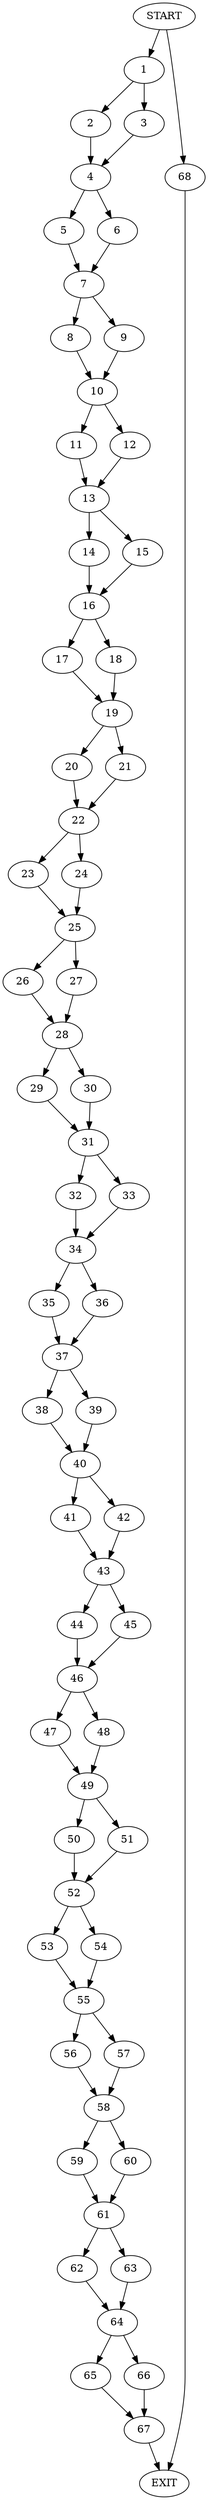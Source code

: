 digraph {
0 [label="START"]
69 [label="EXIT"]
0 -> 1
1 -> 2
1 -> 3
3 -> 4
2 -> 4
4 -> 5
4 -> 6
5 -> 7
6 -> 7
7 -> 8
7 -> 9
9 -> 10
8 -> 10
10 -> 11
10 -> 12
12 -> 13
11 -> 13
13 -> 14
13 -> 15
14 -> 16
15 -> 16
16 -> 17
16 -> 18
18 -> 19
17 -> 19
19 -> 20
19 -> 21
20 -> 22
21 -> 22
22 -> 23
22 -> 24
23 -> 25
24 -> 25
25 -> 26
25 -> 27
27 -> 28
26 -> 28
28 -> 29
28 -> 30
30 -> 31
29 -> 31
31 -> 32
31 -> 33
33 -> 34
32 -> 34
34 -> 35
34 -> 36
36 -> 37
35 -> 37
37 -> 38
37 -> 39
39 -> 40
38 -> 40
40 -> 41
40 -> 42
42 -> 43
41 -> 43
43 -> 44
43 -> 45
44 -> 46
45 -> 46
46 -> 47
46 -> 48
47 -> 49
48 -> 49
49 -> 50
49 -> 51
50 -> 52
51 -> 52
52 -> 53
52 -> 54
54 -> 55
53 -> 55
55 -> 56
55 -> 57
56 -> 58
57 -> 58
58 -> 59
58 -> 60
59 -> 61
60 -> 61
61 -> 62
61 -> 63
62 -> 64
63 -> 64
64 -> 65
64 -> 66
65 -> 67
66 -> 67
67 -> 69
0 -> 68
68 -> 69
}
